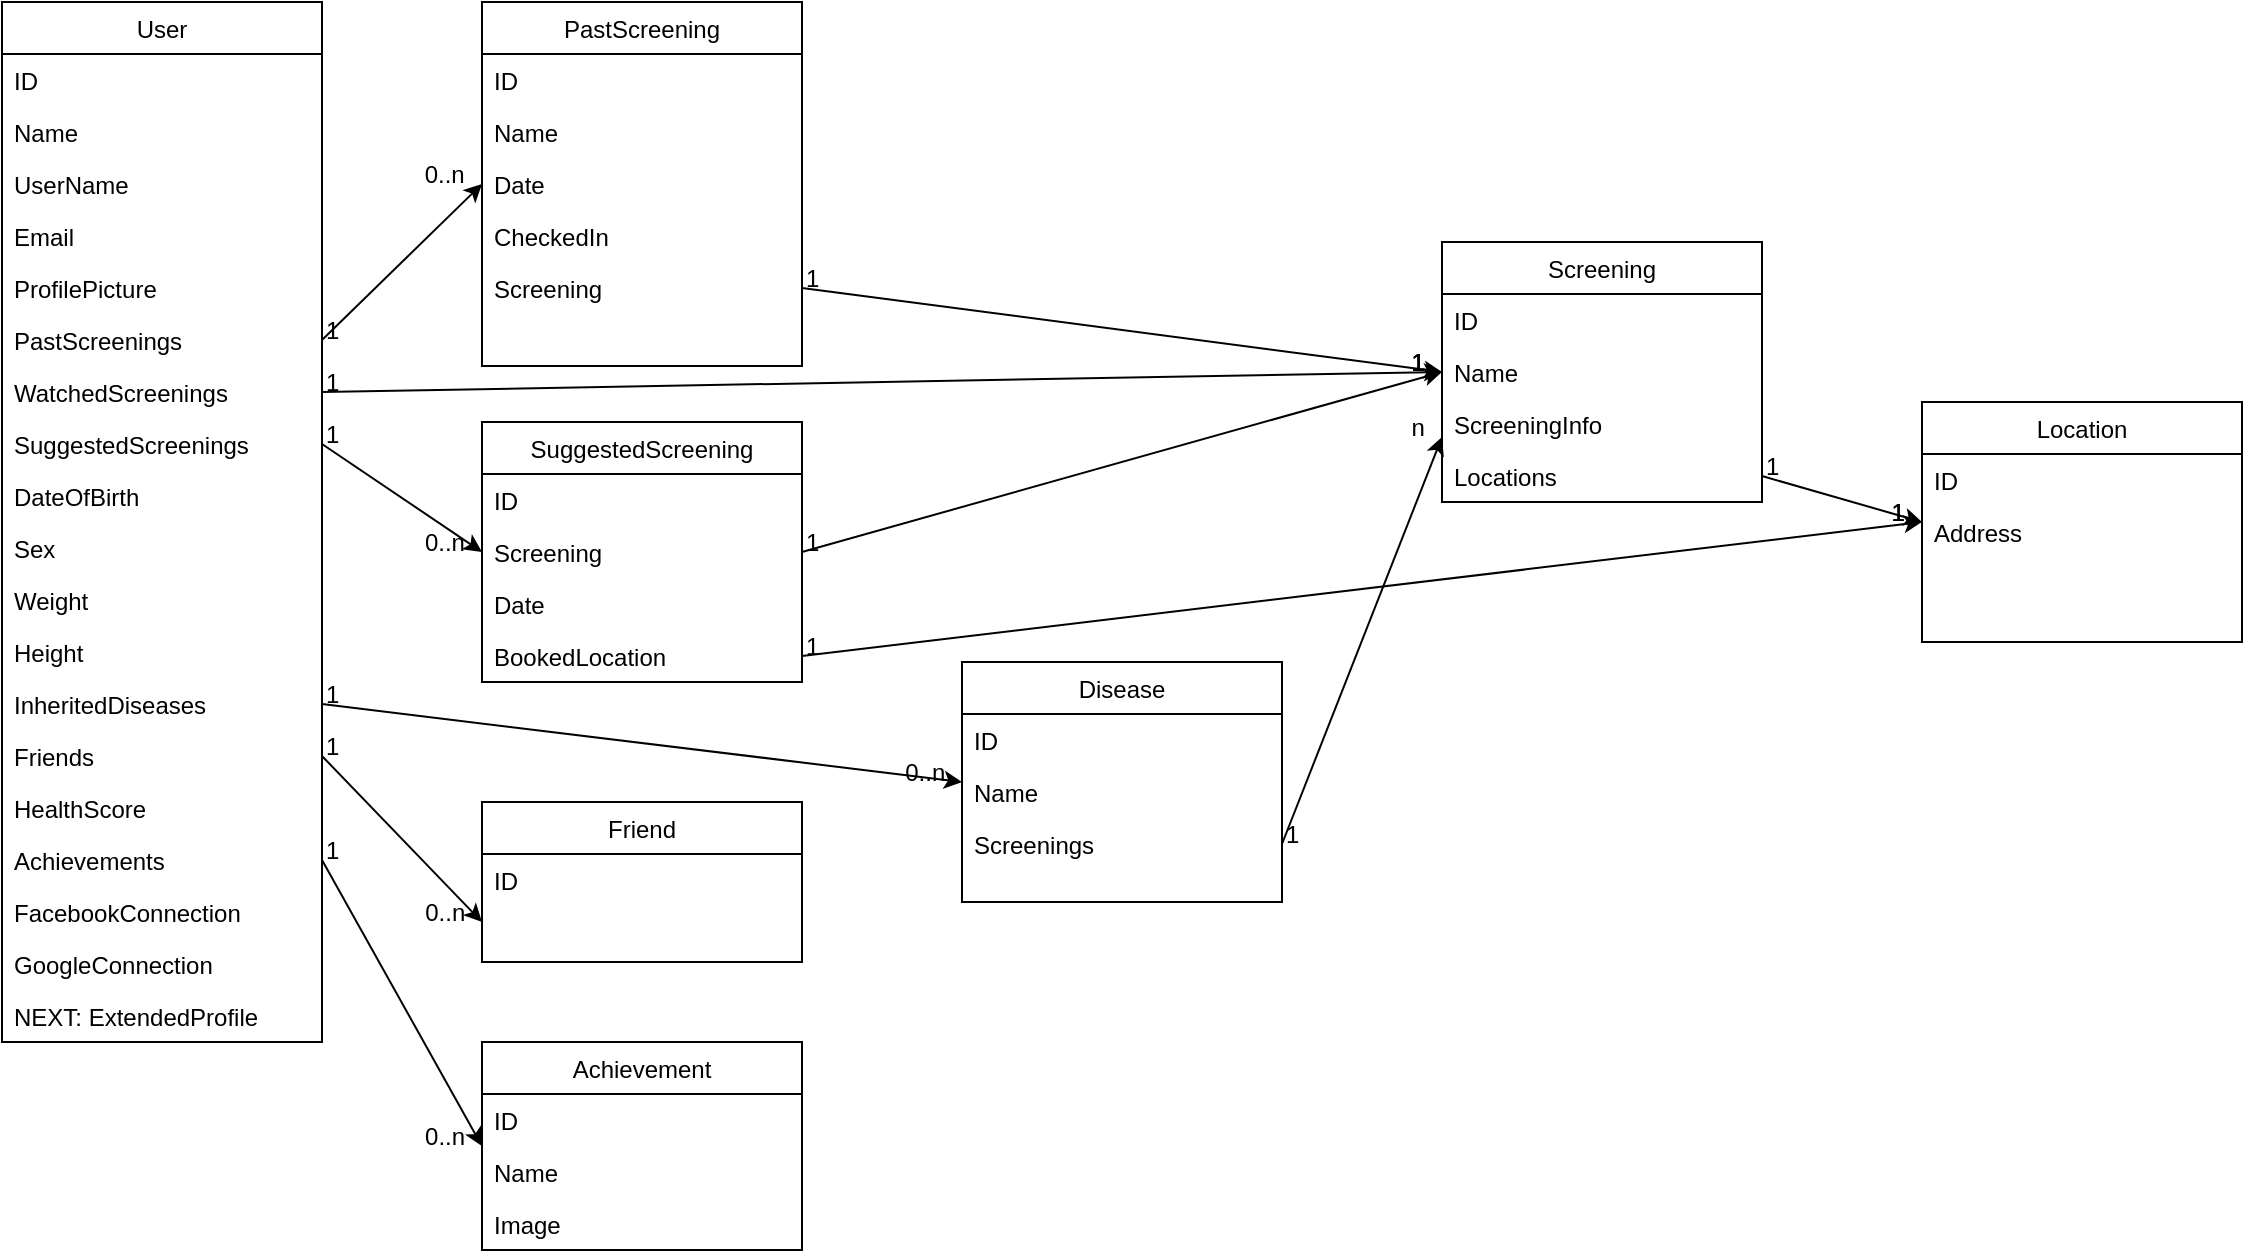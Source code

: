 <mxfile version="14.2.4" type="embed">
    <diagram id="C5RBs43oDa-KdzZeNtuy" name="Page-1">
        <mxGraphModel dx="1374" dy="910" grid="1" gridSize="10" guides="1" tooltips="1" connect="1" arrows="1" fold="1" page="1" pageScale="1" pageWidth="827" pageHeight="1169" math="0" shadow="0">
            <root>
                <mxCell id="WIyWlLk6GJQsqaUBKTNV-0"/>
                <mxCell id="WIyWlLk6GJQsqaUBKTNV-1" parent="WIyWlLk6GJQsqaUBKTNV-0"/>
                <mxCell id="zkfFHV4jXpPFQw0GAbJ--0" value="User" style="swimlane;fontStyle=0;align=center;verticalAlign=top;childLayout=stackLayout;horizontal=1;startSize=26;horizontalStack=0;resizeParent=1;resizeLast=0;collapsible=1;marginBottom=0;rounded=0;shadow=0;strokeWidth=1;" parent="WIyWlLk6GJQsqaUBKTNV-1" vertex="1">
                    <mxGeometry x="40" y="40" width="160" height="520" as="geometry">
                        <mxRectangle x="40" y="40" width="160" height="26" as="alternateBounds"/>
                    </mxGeometry>
                </mxCell>
                <mxCell id="jA7SHZQasRQUAZk4EuVD-91" value="ID" style="text;align=left;verticalAlign=top;spacingLeft=4;spacingRight=4;overflow=hidden;rotatable=0;points=[[0,0.5],[1,0.5]];portConstraint=eastwest;rounded=0;shadow=0;html=0;" parent="zkfFHV4jXpPFQw0GAbJ--0" vertex="1">
                    <mxGeometry y="26" width="160" height="26" as="geometry"/>
                </mxCell>
                <mxCell id="zkfFHV4jXpPFQw0GAbJ--1" value="Name" style="text;align=left;verticalAlign=top;spacingLeft=4;spacingRight=4;overflow=hidden;rotatable=0;points=[[0,0.5],[1,0.5]];portConstraint=eastwest;" parent="zkfFHV4jXpPFQw0GAbJ--0" vertex="1">
                    <mxGeometry y="52" width="160" height="26" as="geometry"/>
                </mxCell>
                <mxCell id="jA7SHZQasRQUAZk4EuVD-69" value="UserName" style="text;align=left;verticalAlign=top;spacingLeft=4;spacingRight=4;overflow=hidden;rotatable=0;points=[[0,0.5],[1,0.5]];portConstraint=eastwest;rounded=0;shadow=0;html=0;" parent="zkfFHV4jXpPFQw0GAbJ--0" vertex="1">
                    <mxGeometry y="78" width="160" height="26" as="geometry"/>
                </mxCell>
                <mxCell id="zkfFHV4jXpPFQw0GAbJ--2" value="Email" style="text;align=left;verticalAlign=top;spacingLeft=4;spacingRight=4;overflow=hidden;rotatable=0;points=[[0,0.5],[1,0.5]];portConstraint=eastwest;rounded=0;shadow=0;html=0;" parent="zkfFHV4jXpPFQw0GAbJ--0" vertex="1">
                    <mxGeometry y="104" width="160" height="26" as="geometry"/>
                </mxCell>
                <mxCell id="jA7SHZQasRQUAZk4EuVD-15" value="ProfilePicture" style="text;align=left;verticalAlign=top;spacingLeft=4;spacingRight=4;overflow=hidden;rotatable=0;points=[[0,0.5],[1,0.5]];portConstraint=eastwest;rounded=0;shadow=0;html=0;" parent="zkfFHV4jXpPFQw0GAbJ--0" vertex="1">
                    <mxGeometry y="130" width="160" height="26" as="geometry"/>
                </mxCell>
                <mxCell id="jA7SHZQasRQUAZk4EuVD-9" value="PastScreenings" style="text;align=left;verticalAlign=top;spacingLeft=4;spacingRight=4;overflow=hidden;rotatable=0;points=[[0,0.5],[1,0.5]];portConstraint=eastwest;rounded=0;shadow=0;html=0;" parent="zkfFHV4jXpPFQw0GAbJ--0" vertex="1">
                    <mxGeometry y="156" width="160" height="26" as="geometry"/>
                </mxCell>
                <mxCell id="jA7SHZQasRQUAZk4EuVD-26" value="WatchedScreenings" style="text;align=left;verticalAlign=top;spacingLeft=4;spacingRight=4;overflow=hidden;rotatable=0;points=[[0,0.5],[1,0.5]];portConstraint=eastwest;rounded=0;shadow=0;html=0;" parent="zkfFHV4jXpPFQw0GAbJ--0" vertex="1">
                    <mxGeometry y="182" width="160" height="26" as="geometry"/>
                </mxCell>
                <mxCell id="jA7SHZQasRQUAZk4EuVD-27" value="SuggestedScreenings" style="text;align=left;verticalAlign=top;spacingLeft=4;spacingRight=4;overflow=hidden;rotatable=0;points=[[0,0.5],[1,0.5]];portConstraint=eastwest;rounded=0;shadow=0;html=0;" parent="zkfFHV4jXpPFQw0GAbJ--0" vertex="1">
                    <mxGeometry y="208" width="160" height="26" as="geometry"/>
                </mxCell>
                <mxCell id="zkfFHV4jXpPFQw0GAbJ--3" value="DateOfBirth" style="text;align=left;verticalAlign=top;spacingLeft=4;spacingRight=4;overflow=hidden;rotatable=0;points=[[0,0.5],[1,0.5]];portConstraint=eastwest;rounded=0;shadow=0;html=0;" parent="zkfFHV4jXpPFQw0GAbJ--0" vertex="1">
                    <mxGeometry y="234" width="160" height="26" as="geometry"/>
                </mxCell>
                <mxCell id="jA7SHZQasRQUAZk4EuVD-0" value="Sex" style="text;align=left;verticalAlign=top;spacingLeft=4;spacingRight=4;overflow=hidden;rotatable=0;points=[[0,0.5],[1,0.5]];portConstraint=eastwest;rounded=0;shadow=0;html=0;" parent="zkfFHV4jXpPFQw0GAbJ--0" vertex="1">
                    <mxGeometry y="260" width="160" height="26" as="geometry"/>
                </mxCell>
                <mxCell id="jA7SHZQasRQUAZk4EuVD-54" value="Weight" style="text;align=left;verticalAlign=top;spacingLeft=4;spacingRight=4;overflow=hidden;rotatable=0;points=[[0,0.5],[1,0.5]];portConstraint=eastwest;rounded=0;shadow=0;html=0;" parent="zkfFHV4jXpPFQw0GAbJ--0" vertex="1">
                    <mxGeometry y="286" width="160" height="26" as="geometry"/>
                </mxCell>
                <mxCell id="jA7SHZQasRQUAZk4EuVD-55" value="Height" style="text;align=left;verticalAlign=top;spacingLeft=4;spacingRight=4;overflow=hidden;rotatable=0;points=[[0,0.5],[1,0.5]];portConstraint=eastwest;rounded=0;shadow=0;html=0;" parent="zkfFHV4jXpPFQw0GAbJ--0" vertex="1">
                    <mxGeometry y="312" width="160" height="26" as="geometry"/>
                </mxCell>
                <mxCell id="jA7SHZQasRQUAZk4EuVD-28" value="InheritedDiseases" style="text;align=left;verticalAlign=top;spacingLeft=4;spacingRight=4;overflow=hidden;rotatable=0;points=[[0,0.5],[1,0.5]];portConstraint=eastwest;rounded=0;shadow=0;html=0;" parent="zkfFHV4jXpPFQw0GAbJ--0" vertex="1">
                    <mxGeometry y="338" width="160" height="26" as="geometry"/>
                </mxCell>
                <mxCell id="jA7SHZQasRQUAZk4EuVD-16" value="Friends" style="text;align=left;verticalAlign=top;spacingLeft=4;spacingRight=4;overflow=hidden;rotatable=0;points=[[0,0.5],[1,0.5]];portConstraint=eastwest;rounded=0;shadow=0;html=0;" parent="zkfFHV4jXpPFQw0GAbJ--0" vertex="1">
                    <mxGeometry y="364" width="160" height="26" as="geometry"/>
                </mxCell>
                <mxCell id="jA7SHZQasRQUAZk4EuVD-25" value="HealthScore" style="text;align=left;verticalAlign=top;spacingLeft=4;spacingRight=4;overflow=hidden;rotatable=0;points=[[0,0.5],[1,0.5]];portConstraint=eastwest;rounded=0;shadow=0;html=0;" parent="zkfFHV4jXpPFQw0GAbJ--0" vertex="1">
                    <mxGeometry y="390" width="160" height="26" as="geometry"/>
                </mxCell>
                <mxCell id="jA7SHZQasRQUAZk4EuVD-24" value="Achievements" style="text;align=left;verticalAlign=top;spacingLeft=4;spacingRight=4;overflow=hidden;rotatable=0;points=[[0,0.5],[1,0.5]];portConstraint=eastwest;rounded=0;shadow=0;html=0;" parent="zkfFHV4jXpPFQw0GAbJ--0" vertex="1">
                    <mxGeometry y="416" width="160" height="26" as="geometry"/>
                </mxCell>
                <mxCell id="jA7SHZQasRQUAZk4EuVD-57" value="FacebookConnection" style="text;align=left;verticalAlign=top;spacingLeft=4;spacingRight=4;overflow=hidden;rotatable=0;points=[[0,0.5],[1,0.5]];portConstraint=eastwest;rounded=0;shadow=0;html=0;" parent="zkfFHV4jXpPFQw0GAbJ--0" vertex="1">
                    <mxGeometry y="442" width="160" height="26" as="geometry"/>
                </mxCell>
                <mxCell id="jA7SHZQasRQUAZk4EuVD-87" value="GoogleConnection" style="text;align=left;verticalAlign=top;spacingLeft=4;spacingRight=4;overflow=hidden;rotatable=0;points=[[0,0.5],[1,0.5]];portConstraint=eastwest;rounded=0;shadow=0;html=0;" parent="zkfFHV4jXpPFQw0GAbJ--0" vertex="1">
                    <mxGeometry y="468" width="160" height="26" as="geometry"/>
                </mxCell>
                <mxCell id="jA7SHZQasRQUAZk4EuVD-71" value="NEXT: ExtendedProfile" style="text;align=left;verticalAlign=top;spacingLeft=4;spacingRight=4;overflow=hidden;rotatable=0;points=[[0,0.5],[1,0.5]];portConstraint=eastwest;rounded=0;shadow=0;html=0;" parent="zkfFHV4jXpPFQw0GAbJ--0" vertex="1">
                    <mxGeometry y="494" width="160" height="26" as="geometry"/>
                </mxCell>
                <mxCell id="zkfFHV4jXpPFQw0GAbJ--17" value="PastScreening" style="swimlane;fontStyle=0;align=center;verticalAlign=top;childLayout=stackLayout;horizontal=1;startSize=26;horizontalStack=0;resizeParent=1;resizeLast=0;collapsible=1;marginBottom=0;rounded=0;shadow=0;strokeWidth=1;" parent="WIyWlLk6GJQsqaUBKTNV-1" vertex="1">
                    <mxGeometry x="280" y="40" width="160" height="182" as="geometry">
                        <mxRectangle x="550" y="140" width="160" height="26" as="alternateBounds"/>
                    </mxGeometry>
                </mxCell>
                <mxCell id="jA7SHZQasRQUAZk4EuVD-90" value="ID" style="text;align=left;verticalAlign=top;spacingLeft=4;spacingRight=4;overflow=hidden;rotatable=0;points=[[0,0.5],[1,0.5]];portConstraint=eastwest;rounded=0;shadow=0;html=0;" parent="zkfFHV4jXpPFQw0GAbJ--17" vertex="1">
                    <mxGeometry y="26" width="160" height="26" as="geometry"/>
                </mxCell>
                <mxCell id="zkfFHV4jXpPFQw0GAbJ--18" value="Name" style="text;align=left;verticalAlign=top;spacingLeft=4;spacingRight=4;overflow=hidden;rotatable=0;points=[[0,0.5],[1,0.5]];portConstraint=eastwest;" parent="zkfFHV4jXpPFQw0GAbJ--17" vertex="1">
                    <mxGeometry y="52" width="160" height="26" as="geometry"/>
                </mxCell>
                <mxCell id="zkfFHV4jXpPFQw0GAbJ--19" value="Date" style="text;align=left;verticalAlign=top;spacingLeft=4;spacingRight=4;overflow=hidden;rotatable=0;points=[[0,0.5],[1,0.5]];portConstraint=eastwest;rounded=0;shadow=0;html=0;" parent="zkfFHV4jXpPFQw0GAbJ--17" vertex="1">
                    <mxGeometry y="78" width="160" height="26" as="geometry"/>
                </mxCell>
                <mxCell id="jA7SHZQasRQUAZk4EuVD-13" value="CheckedIn" style="text;align=left;verticalAlign=top;spacingLeft=4;spacingRight=4;overflow=hidden;rotatable=0;points=[[0,0.5],[1,0.5]];portConstraint=eastwest;rounded=0;shadow=0;html=0;" parent="zkfFHV4jXpPFQw0GAbJ--17" vertex="1">
                    <mxGeometry y="104" width="160" height="26" as="geometry"/>
                </mxCell>
                <mxCell id="jA7SHZQasRQUAZk4EuVD-65" value="Screening" style="text;align=left;verticalAlign=top;spacingLeft=4;spacingRight=4;overflow=hidden;rotatable=0;points=[[0,0.5],[1,0.5]];portConstraint=eastwest;rounded=0;shadow=0;html=0;" parent="zkfFHV4jXpPFQw0GAbJ--17" vertex="1">
                    <mxGeometry y="130" width="160" height="26" as="geometry"/>
                </mxCell>
                <mxCell id="zkfFHV4jXpPFQw0GAbJ--26" value="" style="endArrow=classic;shadow=0;strokeWidth=1;rounded=0;endFill=1;exitX=1;exitY=0.5;exitDx=0;exitDy=0;entryX=0;entryY=0.5;entryDx=0;entryDy=0;" parent="WIyWlLk6GJQsqaUBKTNV-1" source="jA7SHZQasRQUAZk4EuVD-9" target="zkfFHV4jXpPFQw0GAbJ--17" edge="1">
                    <mxGeometry x="0.5" y="41" relative="1" as="geometry">
                        <mxPoint x="230" y="157" as="sourcePoint"/>
                        <mxPoint x="270" y="60" as="targetPoint"/>
                        <mxPoint x="-40" y="32" as="offset"/>
                    </mxGeometry>
                </mxCell>
                <mxCell id="zkfFHV4jXpPFQw0GAbJ--27" value="1" style="resizable=0;align=left;verticalAlign=bottom;labelBackgroundColor=none;fontSize=12;" parent="zkfFHV4jXpPFQw0GAbJ--26" connectable="0" vertex="1">
                    <mxGeometry x="-1" relative="1" as="geometry">
                        <mxPoint y="4" as="offset"/>
                    </mxGeometry>
                </mxCell>
                <mxCell id="zkfFHV4jXpPFQw0GAbJ--28" value="0..n" style="resizable=0;align=right;verticalAlign=bottom;labelBackgroundColor=none;fontSize=12;" parent="zkfFHV4jXpPFQw0GAbJ--26" connectable="0" vertex="1">
                    <mxGeometry x="1" relative="1" as="geometry">
                        <mxPoint x="-7" y="4" as="offset"/>
                    </mxGeometry>
                </mxCell>
                <mxCell id="jA7SHZQasRQUAZk4EuVD-17" value="Screening" style="swimlane;fontStyle=0;align=center;verticalAlign=top;childLayout=stackLayout;horizontal=1;startSize=26;horizontalStack=0;resizeParent=1;resizeLast=0;collapsible=1;marginBottom=0;rounded=0;shadow=0;strokeWidth=1;" parent="WIyWlLk6GJQsqaUBKTNV-1" vertex="1">
                    <mxGeometry x="760" y="160" width="160" height="130" as="geometry">
                        <mxRectangle x="550" y="140" width="160" height="26" as="alternateBounds"/>
                    </mxGeometry>
                </mxCell>
                <mxCell id="jA7SHZQasRQUAZk4EuVD-89" value="ID" style="text;align=left;verticalAlign=top;spacingLeft=4;spacingRight=4;overflow=hidden;rotatable=0;points=[[0,0.5],[1,0.5]];portConstraint=eastwest;rounded=0;shadow=0;html=0;" parent="jA7SHZQasRQUAZk4EuVD-17" vertex="1">
                    <mxGeometry y="26" width="160" height="26" as="geometry"/>
                </mxCell>
                <mxCell id="jA7SHZQasRQUAZk4EuVD-18" value="Name" style="text;align=left;verticalAlign=top;spacingLeft=4;spacingRight=4;overflow=hidden;rotatable=0;points=[[0,0.5],[1,0.5]];portConstraint=eastwest;" parent="jA7SHZQasRQUAZk4EuVD-17" vertex="1">
                    <mxGeometry y="52" width="160" height="26" as="geometry"/>
                </mxCell>
                <mxCell id="jA7SHZQasRQUAZk4EuVD-114" value="ScreeningInfo" style="text;align=left;verticalAlign=top;spacingLeft=4;spacingRight=4;overflow=hidden;rotatable=0;points=[[0,0.5],[1,0.5]];portConstraint=eastwest;rounded=0;shadow=0;html=0;" parent="jA7SHZQasRQUAZk4EuVD-17" vertex="1">
                    <mxGeometry y="78" width="160" height="26" as="geometry"/>
                </mxCell>
                <mxCell id="jA7SHZQasRQUAZk4EuVD-21" value="Locations" style="text;align=left;verticalAlign=top;spacingLeft=4;spacingRight=4;overflow=hidden;rotatable=0;points=[[0,0.5],[1,0.5]];portConstraint=eastwest;rounded=0;shadow=0;html=0;" parent="jA7SHZQasRQUAZk4EuVD-17" vertex="1">
                    <mxGeometry y="104" width="160" height="26" as="geometry"/>
                </mxCell>
                <mxCell id="jA7SHZQasRQUAZk4EuVD-30" value="Achievement" style="swimlane;fontStyle=0;align=center;verticalAlign=top;childLayout=stackLayout;horizontal=1;startSize=26;horizontalStack=0;resizeParent=1;resizeLast=0;collapsible=1;marginBottom=0;rounded=0;shadow=0;strokeWidth=1;" parent="WIyWlLk6GJQsqaUBKTNV-1" vertex="1">
                    <mxGeometry x="280" y="560" width="160" height="104" as="geometry">
                        <mxRectangle x="550" y="140" width="160" height="26" as="alternateBounds"/>
                    </mxGeometry>
                </mxCell>
                <mxCell id="jA7SHZQasRQUAZk4EuVD-88" value="ID" style="text;align=left;verticalAlign=top;spacingLeft=4;spacingRight=4;overflow=hidden;rotatable=0;points=[[0,0.5],[1,0.5]];portConstraint=eastwest;rounded=0;shadow=0;html=0;" parent="jA7SHZQasRQUAZk4EuVD-30" vertex="1">
                    <mxGeometry y="26" width="160" height="26" as="geometry"/>
                </mxCell>
                <mxCell id="jA7SHZQasRQUAZk4EuVD-31" value="Name" style="text;align=left;verticalAlign=top;spacingLeft=4;spacingRight=4;overflow=hidden;rotatable=0;points=[[0,0.5],[1,0.5]];portConstraint=eastwest;" parent="jA7SHZQasRQUAZk4EuVD-30" vertex="1">
                    <mxGeometry y="52" width="160" height="26" as="geometry"/>
                </mxCell>
                <mxCell id="jA7SHZQasRQUAZk4EuVD-32" value="Image" style="text;align=left;verticalAlign=top;spacingLeft=4;spacingRight=4;overflow=hidden;rotatable=0;points=[[0,0.5],[1,0.5]];portConstraint=eastwest;rounded=0;shadow=0;html=0;" parent="jA7SHZQasRQUAZk4EuVD-30" vertex="1">
                    <mxGeometry y="78" width="160" height="26" as="geometry"/>
                </mxCell>
                <mxCell id="jA7SHZQasRQUAZk4EuVD-38" value="" style="endArrow=classic;shadow=0;strokeWidth=1;rounded=0;endFill=1;exitX=1;exitY=0.5;exitDx=0;exitDy=0;entryX=0;entryY=0.5;entryDx=0;entryDy=0;" parent="WIyWlLk6GJQsqaUBKTNV-1" source="jA7SHZQasRQUAZk4EuVD-24" target="jA7SHZQasRQUAZk4EuVD-30" edge="1">
                    <mxGeometry x="0.5" y="41" relative="1" as="geometry">
                        <mxPoint x="180" y="493" as="sourcePoint"/>
                        <mxPoint x="300" y="378" as="targetPoint"/>
                        <mxPoint x="-40" y="32" as="offset"/>
                    </mxGeometry>
                </mxCell>
                <mxCell id="jA7SHZQasRQUAZk4EuVD-39" value="1" style="resizable=0;align=left;verticalAlign=bottom;labelBackgroundColor=none;fontSize=12;" parent="jA7SHZQasRQUAZk4EuVD-38" connectable="0" vertex="1">
                    <mxGeometry x="-1" relative="1" as="geometry">
                        <mxPoint y="4" as="offset"/>
                    </mxGeometry>
                </mxCell>
                <mxCell id="jA7SHZQasRQUAZk4EuVD-40" value="0..n" style="resizable=0;align=right;verticalAlign=bottom;labelBackgroundColor=none;fontSize=12;" parent="jA7SHZQasRQUAZk4EuVD-38" connectable="0" vertex="1">
                    <mxGeometry x="1" relative="1" as="geometry">
                        <mxPoint x="-7" y="4" as="offset"/>
                    </mxGeometry>
                </mxCell>
                <mxCell id="jA7SHZQasRQUAZk4EuVD-66" value="" style="endArrow=classic;shadow=0;strokeWidth=1;rounded=0;endFill=1;entryX=0;entryY=0.5;entryDx=0;entryDy=0;exitX=1;exitY=0.5;exitDx=0;exitDy=0;" parent="WIyWlLk6GJQsqaUBKTNV-1" source="jA7SHZQasRQUAZk4EuVD-65" target="jA7SHZQasRQUAZk4EuVD-17" edge="1">
                    <mxGeometry x="0.5" y="41" relative="1" as="geometry">
                        <mxPoint x="500" y="243" as="sourcePoint"/>
                        <mxPoint x="620" y="220" as="targetPoint"/>
                        <mxPoint x="-40" y="32" as="offset"/>
                    </mxGeometry>
                </mxCell>
                <mxCell id="jA7SHZQasRQUAZk4EuVD-67" value="1" style="resizable=0;align=left;verticalAlign=bottom;labelBackgroundColor=none;fontSize=12;" parent="jA7SHZQasRQUAZk4EuVD-66" connectable="0" vertex="1">
                    <mxGeometry x="-1" relative="1" as="geometry">
                        <mxPoint y="4" as="offset"/>
                    </mxGeometry>
                </mxCell>
                <mxCell id="jA7SHZQasRQUAZk4EuVD-68" value="1" style="resizable=0;align=right;verticalAlign=bottom;labelBackgroundColor=none;fontSize=12;" parent="jA7SHZQasRQUAZk4EuVD-66" connectable="0" vertex="1">
                    <mxGeometry x="1" relative="1" as="geometry">
                        <mxPoint x="-7" y="4" as="offset"/>
                    </mxGeometry>
                </mxCell>
                <mxCell id="jA7SHZQasRQUAZk4EuVD-72" value="Friend" style="swimlane;fontStyle=0;align=center;verticalAlign=top;childLayout=stackLayout;horizontal=1;startSize=26;horizontalStack=0;resizeParent=1;resizeLast=0;collapsible=1;marginBottom=0;rounded=0;shadow=0;strokeWidth=1;" parent="WIyWlLk6GJQsqaUBKTNV-1" vertex="1">
                    <mxGeometry x="280" y="440" width="160" height="80" as="geometry">
                        <mxRectangle x="550" y="140" width="160" height="26" as="alternateBounds"/>
                    </mxGeometry>
                </mxCell>
                <mxCell id="jA7SHZQasRQUAZk4EuVD-73" value="ID" style="text;align=left;verticalAlign=top;spacingLeft=4;spacingRight=4;overflow=hidden;rotatable=0;points=[[0,0.5],[1,0.5]];portConstraint=eastwest;rounded=0;shadow=0;html=0;" parent="jA7SHZQasRQUAZk4EuVD-72" vertex="1">
                    <mxGeometry y="26" width="160" height="26" as="geometry"/>
                </mxCell>
                <mxCell id="jA7SHZQasRQUAZk4EuVD-78" value="" style="endArrow=classic;shadow=0;strokeWidth=1;rounded=0;endFill=1;exitX=1;exitY=0.5;exitDx=0;exitDy=0;entryX=0;entryY=0.75;entryDx=0;entryDy=0;" parent="WIyWlLk6GJQsqaUBKTNV-1" source="jA7SHZQasRQUAZk4EuVD-16" target="jA7SHZQasRQUAZk4EuVD-72" edge="1">
                    <mxGeometry x="0.5" y="41" relative="1" as="geometry">
                        <mxPoint x="210" y="375" as="sourcePoint"/>
                        <mxPoint x="330" y="410" as="targetPoint"/>
                        <mxPoint x="-40" y="32" as="offset"/>
                    </mxGeometry>
                </mxCell>
                <mxCell id="jA7SHZQasRQUAZk4EuVD-79" value="1" style="resizable=0;align=left;verticalAlign=bottom;labelBackgroundColor=none;fontSize=12;" parent="jA7SHZQasRQUAZk4EuVD-78" connectable="0" vertex="1">
                    <mxGeometry x="-1" relative="1" as="geometry">
                        <mxPoint y="4" as="offset"/>
                    </mxGeometry>
                </mxCell>
                <mxCell id="jA7SHZQasRQUAZk4EuVD-80" value="0..n" style="resizable=0;align=right;verticalAlign=bottom;labelBackgroundColor=none;fontSize=12;" parent="jA7SHZQasRQUAZk4EuVD-78" connectable="0" vertex="1">
                    <mxGeometry x="1" relative="1" as="geometry">
                        <mxPoint x="-7" y="4" as="offset"/>
                    </mxGeometry>
                </mxCell>
                <mxCell id="jA7SHZQasRQUAZk4EuVD-81" value="" style="endArrow=classic;shadow=0;strokeWidth=1;rounded=0;endFill=1;exitX=1;exitY=0.5;exitDx=0;exitDy=0;entryX=0;entryY=0.5;entryDx=0;entryDy=0;" parent="WIyWlLk6GJQsqaUBKTNV-1" source="jA7SHZQasRQUAZk4EuVD-26" target="jA7SHZQasRQUAZk4EuVD-17" edge="1">
                    <mxGeometry x="0.5" y="41" relative="1" as="geometry">
                        <mxPoint x="490" y="193" as="sourcePoint"/>
                        <mxPoint x="550" y="160" as="targetPoint"/>
                        <mxPoint x="-40" y="32" as="offset"/>
                    </mxGeometry>
                </mxCell>
                <mxCell id="jA7SHZQasRQUAZk4EuVD-82" value="1" style="resizable=0;align=left;verticalAlign=bottom;labelBackgroundColor=none;fontSize=12;" parent="jA7SHZQasRQUAZk4EuVD-81" connectable="0" vertex="1">
                    <mxGeometry x="-1" relative="1" as="geometry">
                        <mxPoint y="4" as="offset"/>
                    </mxGeometry>
                </mxCell>
                <mxCell id="jA7SHZQasRQUAZk4EuVD-83" value="1" style="resizable=0;align=right;verticalAlign=bottom;labelBackgroundColor=none;fontSize=12;" parent="jA7SHZQasRQUAZk4EuVD-81" connectable="0" vertex="1">
                    <mxGeometry x="1" relative="1" as="geometry">
                        <mxPoint x="-7" y="4" as="offset"/>
                    </mxGeometry>
                </mxCell>
                <mxCell id="jA7SHZQasRQUAZk4EuVD-84" value="" style="endArrow=classic;shadow=0;strokeWidth=1;rounded=0;endFill=1;exitX=1;exitY=0.5;exitDx=0;exitDy=0;entryX=0;entryY=0.5;entryDx=0;entryDy=0;" parent="WIyWlLk6GJQsqaUBKTNV-1" source="jA7SHZQasRQUAZk4EuVD-27" target="jA7SHZQasRQUAZk4EuVD-98" edge="1">
                    <mxGeometry x="0.5" y="41" relative="1" as="geometry">
                        <mxPoint x="210" y="401" as="sourcePoint"/>
                        <mxPoint x="580" y="340" as="targetPoint"/>
                        <mxPoint x="-40" y="32" as="offset"/>
                    </mxGeometry>
                </mxCell>
                <mxCell id="jA7SHZQasRQUAZk4EuVD-85" value="1" style="resizable=0;align=left;verticalAlign=bottom;labelBackgroundColor=none;fontSize=12;" parent="jA7SHZQasRQUAZk4EuVD-84" connectable="0" vertex="1">
                    <mxGeometry x="-1" relative="1" as="geometry">
                        <mxPoint y="4" as="offset"/>
                    </mxGeometry>
                </mxCell>
                <mxCell id="jA7SHZQasRQUAZk4EuVD-86" value="0..n" style="resizable=0;align=right;verticalAlign=bottom;labelBackgroundColor=none;fontSize=12;" parent="jA7SHZQasRQUAZk4EuVD-84" connectable="0" vertex="1">
                    <mxGeometry x="1" relative="1" as="geometry">
                        <mxPoint x="-7" y="4" as="offset"/>
                    </mxGeometry>
                </mxCell>
                <mxCell id="jA7SHZQasRQUAZk4EuVD-92" value="Location" style="swimlane;fontStyle=0;align=center;verticalAlign=top;childLayout=stackLayout;horizontal=1;startSize=26;horizontalStack=0;resizeParent=1;resizeLast=0;collapsible=1;marginBottom=0;rounded=0;shadow=0;strokeWidth=1;" parent="WIyWlLk6GJQsqaUBKTNV-1" vertex="1">
                    <mxGeometry x="1000" y="240" width="160" height="120" as="geometry">
                        <mxRectangle x="550" y="140" width="160" height="26" as="alternateBounds"/>
                    </mxGeometry>
                </mxCell>
                <mxCell id="jA7SHZQasRQUAZk4EuVD-94" value="ID" style="text;align=left;verticalAlign=top;spacingLeft=4;spacingRight=4;overflow=hidden;rotatable=0;points=[[0,0.5],[1,0.5]];portConstraint=eastwest;rounded=0;shadow=0;html=0;" parent="jA7SHZQasRQUAZk4EuVD-92" vertex="1">
                    <mxGeometry y="26" width="160" height="26" as="geometry"/>
                </mxCell>
                <mxCell id="jA7SHZQasRQUAZk4EuVD-93" value="Address" style="text;align=left;verticalAlign=top;spacingLeft=4;spacingRight=4;overflow=hidden;rotatable=0;points=[[0,0.5],[1,0.5]];portConstraint=eastwest;rounded=0;shadow=0;html=0;" parent="jA7SHZQasRQUAZk4EuVD-92" vertex="1">
                    <mxGeometry y="52" width="160" height="26" as="geometry"/>
                </mxCell>
                <mxCell id="jA7SHZQasRQUAZk4EuVD-95" value="" style="endArrow=classic;shadow=0;strokeWidth=1;rounded=0;endFill=1;entryX=0;entryY=0.5;entryDx=0;entryDy=0;exitX=1;exitY=0.5;exitDx=0;exitDy=0;" parent="WIyWlLk6GJQsqaUBKTNV-1" source="jA7SHZQasRQUAZk4EuVD-21" target="jA7SHZQasRQUAZk4EuVD-92" edge="1">
                    <mxGeometry x="0.5" y="41" relative="1" as="geometry">
                        <mxPoint x="470" y="370" as="sourcePoint"/>
                        <mxPoint x="550" y="401" as="targetPoint"/>
                        <mxPoint x="-40" y="32" as="offset"/>
                    </mxGeometry>
                </mxCell>
                <mxCell id="jA7SHZQasRQUAZk4EuVD-96" value="1" style="resizable=0;align=left;verticalAlign=bottom;labelBackgroundColor=none;fontSize=12;" parent="jA7SHZQasRQUAZk4EuVD-95" connectable="0" vertex="1">
                    <mxGeometry x="-1" relative="1" as="geometry">
                        <mxPoint y="4" as="offset"/>
                    </mxGeometry>
                </mxCell>
                <mxCell id="jA7SHZQasRQUAZk4EuVD-97" value="1" style="resizable=0;align=right;verticalAlign=bottom;labelBackgroundColor=none;fontSize=12;" parent="jA7SHZQasRQUAZk4EuVD-95" connectable="0" vertex="1">
                    <mxGeometry x="1" relative="1" as="geometry">
                        <mxPoint x="-7" y="4" as="offset"/>
                    </mxGeometry>
                </mxCell>
                <mxCell id="jA7SHZQasRQUAZk4EuVD-98" value="SuggestedScreening" style="swimlane;fontStyle=0;align=center;verticalAlign=top;childLayout=stackLayout;horizontal=1;startSize=26;horizontalStack=0;resizeParent=1;resizeLast=0;collapsible=1;marginBottom=0;rounded=0;shadow=0;strokeWidth=1;" parent="WIyWlLk6GJQsqaUBKTNV-1" vertex="1">
                    <mxGeometry x="280" y="250" width="160" height="130" as="geometry">
                        <mxRectangle x="550" y="140" width="160" height="26" as="alternateBounds"/>
                    </mxGeometry>
                </mxCell>
                <mxCell id="jA7SHZQasRQUAZk4EuVD-99" value="ID" style="text;align=left;verticalAlign=top;spacingLeft=4;spacingRight=4;overflow=hidden;rotatable=0;points=[[0,0.5],[1,0.5]];portConstraint=eastwest;rounded=0;shadow=0;html=0;" parent="jA7SHZQasRQUAZk4EuVD-98" vertex="1">
                    <mxGeometry y="26" width="160" height="26" as="geometry"/>
                </mxCell>
                <mxCell id="jA7SHZQasRQUAZk4EuVD-100" value="Screening" style="text;align=left;verticalAlign=top;spacingLeft=4;spacingRight=4;overflow=hidden;rotatable=0;points=[[0,0.5],[1,0.5]];portConstraint=eastwest;rounded=0;shadow=0;html=0;" parent="jA7SHZQasRQUAZk4EuVD-98" vertex="1">
                    <mxGeometry y="52" width="160" height="26" as="geometry"/>
                </mxCell>
                <mxCell id="jA7SHZQasRQUAZk4EuVD-109" value="Date" style="text;align=left;verticalAlign=top;spacingLeft=4;spacingRight=4;overflow=hidden;rotatable=0;points=[[0,0.5],[1,0.5]];portConstraint=eastwest;rounded=0;shadow=0;html=0;" parent="jA7SHZQasRQUAZk4EuVD-98" vertex="1">
                    <mxGeometry y="78" width="160" height="26" as="geometry"/>
                </mxCell>
                <mxCell id="jA7SHZQasRQUAZk4EuVD-104" value="BookedLocation" style="text;align=left;verticalAlign=top;spacingLeft=4;spacingRight=4;overflow=hidden;rotatable=0;points=[[0,0.5],[1,0.5]];portConstraint=eastwest;rounded=0;shadow=0;html=0;" parent="jA7SHZQasRQUAZk4EuVD-98" vertex="1">
                    <mxGeometry y="104" width="160" height="26" as="geometry"/>
                </mxCell>
                <mxCell id="jA7SHZQasRQUAZk4EuVD-110" value="" style="endArrow=classic;shadow=0;strokeWidth=1;rounded=0;endFill=1;entryX=0;entryY=0.5;entryDx=0;entryDy=0;exitX=1;exitY=0.5;exitDx=0;exitDy=0;" parent="WIyWlLk6GJQsqaUBKTNV-1" source="jA7SHZQasRQUAZk4EuVD-104" target="jA7SHZQasRQUAZk4EuVD-92" edge="1">
                    <mxGeometry x="0.5" y="41" relative="1" as="geometry">
                        <mxPoint x="550" y="391" as="sourcePoint"/>
                        <mxPoint x="630" y="360" as="targetPoint"/>
                        <mxPoint x="-40" y="32" as="offset"/>
                    </mxGeometry>
                </mxCell>
                <mxCell id="jA7SHZQasRQUAZk4EuVD-111" value="1" style="resizable=0;align=left;verticalAlign=bottom;labelBackgroundColor=none;fontSize=12;" parent="jA7SHZQasRQUAZk4EuVD-110" connectable="0" vertex="1">
                    <mxGeometry x="-1" relative="1" as="geometry">
                        <mxPoint y="4" as="offset"/>
                    </mxGeometry>
                </mxCell>
                <mxCell id="jA7SHZQasRQUAZk4EuVD-112" value="1" style="resizable=0;align=right;verticalAlign=bottom;labelBackgroundColor=none;fontSize=12;" parent="jA7SHZQasRQUAZk4EuVD-110" connectable="0" vertex="1">
                    <mxGeometry x="1" relative="1" as="geometry">
                        <mxPoint x="-7" y="4" as="offset"/>
                    </mxGeometry>
                </mxCell>
                <mxCell id="2" value="" style="endArrow=classic;shadow=0;strokeWidth=1;rounded=0;endFill=1;entryX=0;entryY=0.5;entryDx=0;entryDy=0;exitX=1;exitY=0.5;exitDx=0;exitDy=0;" edge="1" parent="WIyWlLk6GJQsqaUBKTNV-1" source="jA7SHZQasRQUAZk4EuVD-100" target="jA7SHZQasRQUAZk4EuVD-17">
                    <mxGeometry x="0.5" y="41" relative="1" as="geometry">
                        <mxPoint x="210" y="245" as="sourcePoint"/>
                        <mxPoint x="530" y="360" as="targetPoint"/>
                        <mxPoint x="-40" y="32" as="offset"/>
                    </mxGeometry>
                </mxCell>
                <mxCell id="3" value="1" style="resizable=0;align=left;verticalAlign=bottom;labelBackgroundColor=none;fontSize=12;" connectable="0" vertex="1" parent="2">
                    <mxGeometry x="-1" relative="1" as="geometry">
                        <mxPoint y="4" as="offset"/>
                    </mxGeometry>
                </mxCell>
                <mxCell id="4" value="1" style="resizable=0;align=right;verticalAlign=bottom;labelBackgroundColor=none;fontSize=12;" connectable="0" vertex="1" parent="2">
                    <mxGeometry x="1" relative="1" as="geometry">
                        <mxPoint x="-7" y="4" as="offset"/>
                    </mxGeometry>
                </mxCell>
                <mxCell id="5" value="Disease" style="swimlane;fontStyle=0;align=center;verticalAlign=top;childLayout=stackLayout;horizontal=1;startSize=26;horizontalStack=0;resizeParent=1;resizeLast=0;collapsible=1;marginBottom=0;rounded=0;shadow=0;strokeWidth=1;" vertex="1" parent="WIyWlLk6GJQsqaUBKTNV-1">
                    <mxGeometry x="520" y="370" width="160" height="120" as="geometry">
                        <mxRectangle x="550" y="140" width="160" height="26" as="alternateBounds"/>
                    </mxGeometry>
                </mxCell>
                <mxCell id="6" value="ID" style="text;align=left;verticalAlign=top;spacingLeft=4;spacingRight=4;overflow=hidden;rotatable=0;points=[[0,0.5],[1,0.5]];portConstraint=eastwest;rounded=0;shadow=0;html=0;" vertex="1" parent="5">
                    <mxGeometry y="26" width="160" height="26" as="geometry"/>
                </mxCell>
                <mxCell id="7" value="Name" style="text;align=left;verticalAlign=top;spacingLeft=4;spacingRight=4;overflow=hidden;rotatable=0;points=[[0,0.5],[1,0.5]];portConstraint=eastwest;rounded=0;shadow=0;html=0;" vertex="1" parent="5">
                    <mxGeometry y="52" width="160" height="26" as="geometry"/>
                </mxCell>
                <mxCell id="8" value="Screenings" style="text;align=left;verticalAlign=top;spacingLeft=4;spacingRight=4;overflow=hidden;rotatable=0;points=[[0,0.5],[1,0.5]];portConstraint=eastwest;rounded=0;shadow=0;html=0;" vertex="1" parent="5">
                    <mxGeometry y="78" width="160" height="26" as="geometry"/>
                </mxCell>
                <mxCell id="9" value="" style="endArrow=classic;shadow=0;strokeWidth=1;rounded=0;endFill=1;entryX=0;entryY=0.5;entryDx=0;entryDy=0;exitX=1;exitY=0.5;exitDx=0;exitDy=0;" edge="1" parent="WIyWlLk6GJQsqaUBKTNV-1" source="jA7SHZQasRQUAZk4EuVD-28" target="5">
                    <mxGeometry x="0.5" y="41" relative="1" as="geometry">
                        <mxPoint x="450" y="355" as="sourcePoint"/>
                        <mxPoint x="530" y="245" as="targetPoint"/>
                        <mxPoint x="-40" y="32" as="offset"/>
                    </mxGeometry>
                </mxCell>
                <mxCell id="10" value="1" style="resizable=0;align=left;verticalAlign=bottom;labelBackgroundColor=none;fontSize=12;" connectable="0" vertex="1" parent="9">
                    <mxGeometry x="-1" relative="1" as="geometry">
                        <mxPoint y="4" as="offset"/>
                    </mxGeometry>
                </mxCell>
                <mxCell id="11" value="0..n" style="resizable=0;align=right;verticalAlign=bottom;labelBackgroundColor=none;fontSize=12;" connectable="0" vertex="1" parent="9">
                    <mxGeometry x="1" relative="1" as="geometry">
                        <mxPoint x="-7" y="4" as="offset"/>
                    </mxGeometry>
                </mxCell>
                <mxCell id="14" value="" style="endArrow=classic;shadow=0;strokeWidth=1;rounded=0;endFill=1;exitX=1;exitY=0.5;exitDx=0;exitDy=0;entryX=0;entryY=0.75;entryDx=0;entryDy=0;" edge="1" parent="WIyWlLk6GJQsqaUBKTNV-1" source="8" target="jA7SHZQasRQUAZk4EuVD-17">
                    <mxGeometry x="0.5" y="41" relative="1" as="geometry">
                        <mxPoint x="780" y="410" as="sourcePoint"/>
                        <mxPoint x="730" y="260" as="targetPoint"/>
                        <mxPoint x="-40" y="32" as="offset"/>
                    </mxGeometry>
                </mxCell>
                <mxCell id="15" value="1" style="resizable=0;align=left;verticalAlign=bottom;labelBackgroundColor=none;fontSize=12;" connectable="0" vertex="1" parent="14">
                    <mxGeometry x="-1" relative="1" as="geometry">
                        <mxPoint y="4" as="offset"/>
                    </mxGeometry>
                </mxCell>
                <mxCell id="16" value="n" style="resizable=0;align=right;verticalAlign=bottom;labelBackgroundColor=none;fontSize=12;" connectable="0" vertex="1" parent="14">
                    <mxGeometry x="1" relative="1" as="geometry">
                        <mxPoint x="-7" y="4" as="offset"/>
                    </mxGeometry>
                </mxCell>
            </root>
        </mxGraphModel>
    </diagram>
</mxfile>